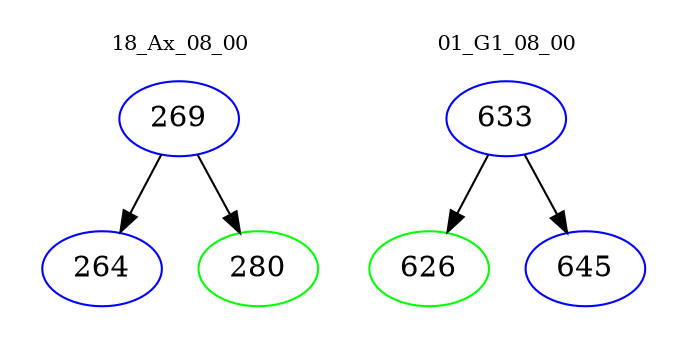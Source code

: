 digraph{
subgraph cluster_0 {
color = white
label = "18_Ax_08_00";
fontsize=10;
T0_269 [label="269", color="blue"]
T0_269 -> T0_264 [color="black"]
T0_264 [label="264", color="blue"]
T0_269 -> T0_280 [color="black"]
T0_280 [label="280", color="green"]
}
subgraph cluster_1 {
color = white
label = "01_G1_08_00";
fontsize=10;
T1_633 [label="633", color="blue"]
T1_633 -> T1_626 [color="black"]
T1_626 [label="626", color="green"]
T1_633 -> T1_645 [color="black"]
T1_645 [label="645", color="blue"]
}
}
